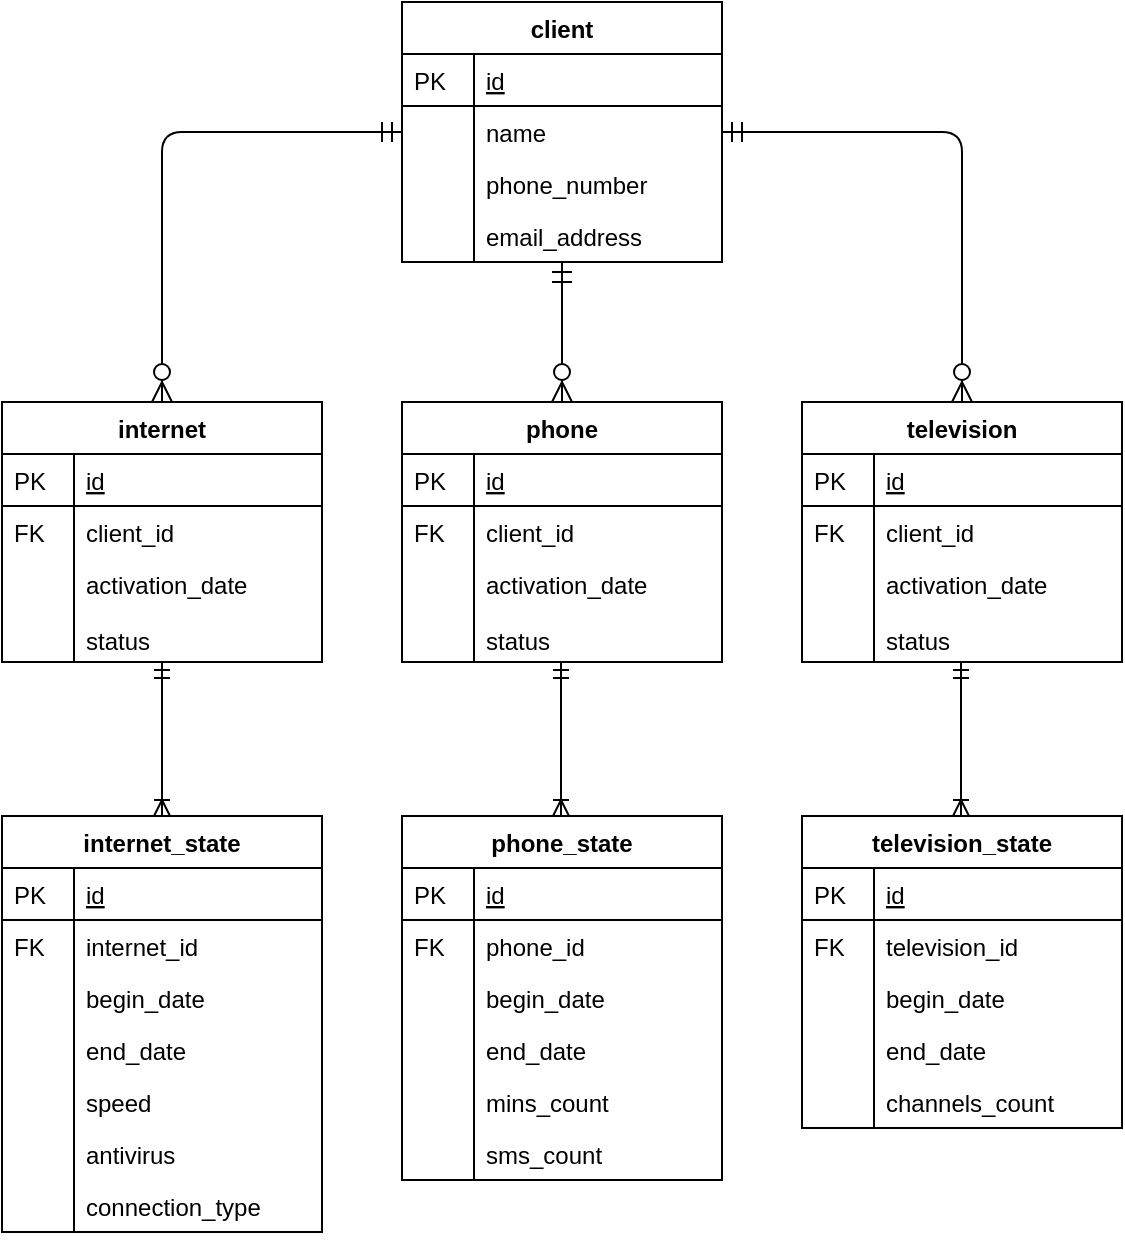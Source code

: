 <mxfile version="13.6.6" type="device"><diagram id="C5RBs43oDa-KdzZeNtuy" name="Page-1"><mxGraphModel dx="868" dy="482" grid="1" gridSize="10" guides="1" tooltips="1" connect="1" arrows="1" fold="1" page="1" pageScale="1" pageWidth="827" pageHeight="1169" math="0" shadow="0"><root><mxCell id="WIyWlLk6GJQsqaUBKTNV-0"/><mxCell id="WIyWlLk6GJQsqaUBKTNV-1" parent="WIyWlLk6GJQsqaUBKTNV-0"/><mxCell id="zkfFHV4jXpPFQw0GAbJ--63" value="" style="edgeStyle=orthogonalEdgeStyle;endArrow=ERzeroToMany;startArrow=ERmandOne;shadow=0;strokeWidth=1;endSize=8;startSize=8;" parent="WIyWlLk6GJQsqaUBKTNV-1" source="zkfFHV4jXpPFQw0GAbJ--51" target="zkfFHV4jXpPFQw0GAbJ--56" edge="1"><mxGeometry width="100" height="100" relative="1" as="geometry"><mxPoint x="268" y="496" as="sourcePoint"/><mxPoint x="110" y="380" as="targetPoint"/><Array as="points"><mxPoint x="160" y="295"/></Array></mxGeometry></mxCell><mxCell id="6e5Onj1IbxNge2mxnaVY-79" value="" style="edgeStyle=orthogonalEdgeStyle;endArrow=ERzeroToMany;startArrow=ERmandOne;shadow=0;strokeWidth=1;endSize=8;startSize=8;" parent="WIyWlLk6GJQsqaUBKTNV-1" source="zkfFHV4jXpPFQw0GAbJ--51" target="6e5Onj1IbxNge2mxnaVY-45" edge="1"><mxGeometry width="100" height="100" relative="1" as="geometry"><mxPoint x="188" y="535.034" as="sourcePoint"/><mxPoint x="368" y="274.966" as="targetPoint"/><Array as="points"/></mxGeometry></mxCell><mxCell id="6e5Onj1IbxNge2mxnaVY-80" value="" style="edgeStyle=orthogonalEdgeStyle;endArrow=ERzeroToMany;startArrow=ERmandOne;shadow=0;strokeWidth=1;endSize=8;startSize=8;" parent="WIyWlLk6GJQsqaUBKTNV-1" source="zkfFHV4jXpPFQw0GAbJ--51" target="6e5Onj1IbxNge2mxnaVY-64" edge="1"><mxGeometry width="100" height="100" relative="1" as="geometry"><mxPoint x="198" y="545.034" as="sourcePoint"/><mxPoint x="378" y="284.966" as="targetPoint"/></mxGeometry></mxCell><mxCell id="zkfFHV4jXpPFQw0GAbJ--56" value="internet" style="swimlane;fontStyle=1;childLayout=stackLayout;horizontal=1;startSize=26;horizontalStack=0;resizeParent=1;resizeLast=0;collapsible=1;marginBottom=0;rounded=0;shadow=0;strokeWidth=1;" parent="WIyWlLk6GJQsqaUBKTNV-1" vertex="1"><mxGeometry x="80" y="430" width="160" height="130" as="geometry"><mxRectangle x="260" y="80" width="160" height="26" as="alternateBounds"/></mxGeometry></mxCell><mxCell id="zkfFHV4jXpPFQw0GAbJ--57" value="id" style="shape=partialRectangle;top=0;left=0;right=0;bottom=1;align=left;verticalAlign=top;fillColor=none;spacingLeft=40;spacingRight=4;overflow=hidden;rotatable=0;points=[[0,0.5],[1,0.5]];portConstraint=eastwest;dropTarget=0;rounded=0;shadow=0;strokeWidth=1;fontStyle=4" parent="zkfFHV4jXpPFQw0GAbJ--56" vertex="1"><mxGeometry y="26" width="160" height="26" as="geometry"/></mxCell><mxCell id="zkfFHV4jXpPFQw0GAbJ--58" value="PK" style="shape=partialRectangle;top=0;left=0;bottom=0;fillColor=none;align=left;verticalAlign=top;spacingLeft=4;spacingRight=4;overflow=hidden;rotatable=0;points=[];portConstraint=eastwest;part=1;" parent="zkfFHV4jXpPFQw0GAbJ--57" vertex="1" connectable="0"><mxGeometry width="36" height="26" as="geometry"/></mxCell><mxCell id="zkfFHV4jXpPFQw0GAbJ--59" value="client_id" style="shape=partialRectangle;top=0;left=0;right=0;bottom=0;align=left;verticalAlign=top;fillColor=none;spacingLeft=40;spacingRight=4;overflow=hidden;rotatable=0;points=[[0,0.5],[1,0.5]];portConstraint=eastwest;dropTarget=0;rounded=0;shadow=0;strokeWidth=1;" parent="zkfFHV4jXpPFQw0GAbJ--56" vertex="1"><mxGeometry y="52" width="160" height="26" as="geometry"/></mxCell><mxCell id="zkfFHV4jXpPFQw0GAbJ--60" value="FK" style="shape=partialRectangle;top=0;left=0;bottom=0;fillColor=none;align=left;verticalAlign=top;spacingLeft=4;spacingRight=4;overflow=hidden;rotatable=0;points=[];portConstraint=eastwest;part=1;" parent="zkfFHV4jXpPFQw0GAbJ--59" vertex="1" connectable="0"><mxGeometry width="36" height="26" as="geometry"/></mxCell><mxCell id="zkfFHV4jXpPFQw0GAbJ--61" value="activation_date&#10;&#10;status" style="shape=partialRectangle;top=0;left=0;right=0;bottom=0;align=left;verticalAlign=top;fillColor=none;spacingLeft=40;spacingRight=4;overflow=hidden;rotatable=0;points=[[0,0.5],[1,0.5]];portConstraint=eastwest;dropTarget=0;rounded=0;shadow=0;strokeWidth=1;" parent="zkfFHV4jXpPFQw0GAbJ--56" vertex="1"><mxGeometry y="78" width="160" height="52" as="geometry"/></mxCell><mxCell id="zkfFHV4jXpPFQw0GAbJ--62" value="" style="shape=partialRectangle;top=0;left=0;bottom=0;fillColor=none;align=left;verticalAlign=top;spacingLeft=4;spacingRight=4;overflow=hidden;rotatable=0;points=[];portConstraint=eastwest;part=1;" parent="zkfFHV4jXpPFQw0GAbJ--61" vertex="1" connectable="0"><mxGeometry width="36" height="52" as="geometry"/></mxCell><mxCell id="zkfFHV4jXpPFQw0GAbJ--51" value="client" style="swimlane;fontStyle=1;childLayout=stackLayout;horizontal=1;startSize=26;horizontalStack=0;resizeParent=1;resizeLast=0;collapsible=1;marginBottom=0;rounded=0;shadow=0;strokeWidth=1;" parent="WIyWlLk6GJQsqaUBKTNV-1" vertex="1"><mxGeometry x="280" y="230" width="160" height="130" as="geometry"><mxRectangle x="160" y="120" width="160" height="26" as="alternateBounds"/></mxGeometry></mxCell><mxCell id="zkfFHV4jXpPFQw0GAbJ--52" value="id" style="shape=partialRectangle;top=0;left=0;right=0;bottom=1;align=left;verticalAlign=top;fillColor=none;spacingLeft=40;spacingRight=4;overflow=hidden;rotatable=0;points=[[0,0.5],[1,0.5]];portConstraint=eastwest;dropTarget=0;rounded=0;shadow=0;strokeWidth=1;fontStyle=4" parent="zkfFHV4jXpPFQw0GAbJ--51" vertex="1"><mxGeometry y="26" width="160" height="26" as="geometry"/></mxCell><mxCell id="zkfFHV4jXpPFQw0GAbJ--53" value="PK" style="shape=partialRectangle;top=0;left=0;bottom=0;fillColor=none;align=left;verticalAlign=top;spacingLeft=4;spacingRight=4;overflow=hidden;rotatable=0;points=[];portConstraint=eastwest;part=1;" parent="zkfFHV4jXpPFQw0GAbJ--52" vertex="1" connectable="0"><mxGeometry width="36" height="26" as="geometry"/></mxCell><mxCell id="zkfFHV4jXpPFQw0GAbJ--54" value="name" style="shape=partialRectangle;top=0;left=0;right=0;bottom=0;align=left;verticalAlign=top;fillColor=none;spacingLeft=40;spacingRight=4;overflow=hidden;rotatable=0;points=[[0,0.5],[1,0.5]];portConstraint=eastwest;dropTarget=0;rounded=0;shadow=0;strokeWidth=1;" parent="zkfFHV4jXpPFQw0GAbJ--51" vertex="1"><mxGeometry y="52" width="160" height="26" as="geometry"/></mxCell><mxCell id="zkfFHV4jXpPFQw0GAbJ--55" value="" style="shape=partialRectangle;top=0;left=0;bottom=0;fillColor=none;align=left;verticalAlign=top;spacingLeft=4;spacingRight=4;overflow=hidden;rotatable=0;points=[];portConstraint=eastwest;part=1;" parent="zkfFHV4jXpPFQw0GAbJ--54" vertex="1" connectable="0"><mxGeometry width="36" height="26" as="geometry"/></mxCell><mxCell id="6e5Onj1IbxNge2mxnaVY-33" value="phone_number" style="shape=partialRectangle;top=0;left=0;right=0;bottom=0;align=left;verticalAlign=top;fillColor=none;spacingLeft=40;spacingRight=4;overflow=hidden;rotatable=0;points=[[0,0.5],[1,0.5]];portConstraint=eastwest;dropTarget=0;rounded=0;shadow=0;strokeWidth=1;" parent="zkfFHV4jXpPFQw0GAbJ--51" vertex="1"><mxGeometry y="78" width="160" height="26" as="geometry"/></mxCell><mxCell id="6e5Onj1IbxNge2mxnaVY-34" value="" style="shape=partialRectangle;top=0;left=0;bottom=0;fillColor=none;align=left;verticalAlign=top;spacingLeft=4;spacingRight=4;overflow=hidden;rotatable=0;points=[];portConstraint=eastwest;part=1;" parent="6e5Onj1IbxNge2mxnaVY-33" vertex="1" connectable="0"><mxGeometry width="36" height="26" as="geometry"/></mxCell><mxCell id="6e5Onj1IbxNge2mxnaVY-35" value="email_address" style="shape=partialRectangle;top=0;left=0;right=0;bottom=0;align=left;verticalAlign=top;fillColor=none;spacingLeft=40;spacingRight=4;overflow=hidden;rotatable=0;points=[[0,0.5],[1,0.5]];portConstraint=eastwest;dropTarget=0;rounded=0;shadow=0;strokeWidth=1;" parent="zkfFHV4jXpPFQw0GAbJ--51" vertex="1"><mxGeometry y="104" width="160" height="26" as="geometry"/></mxCell><mxCell id="6e5Onj1IbxNge2mxnaVY-36" value="" style="shape=partialRectangle;top=0;left=0;bottom=0;fillColor=none;align=left;verticalAlign=top;spacingLeft=4;spacingRight=4;overflow=hidden;rotatable=0;points=[];portConstraint=eastwest;part=1;" parent="6e5Onj1IbxNge2mxnaVY-35" vertex="1" connectable="0"><mxGeometry width="36" height="26" as="geometry"/></mxCell><mxCell id="6e5Onj1IbxNge2mxnaVY-89" value="internet_state" style="swimlane;fontStyle=1;childLayout=stackLayout;horizontal=1;startSize=26;horizontalStack=0;resizeParent=1;resizeLast=0;collapsible=1;marginBottom=0;rounded=0;shadow=0;strokeWidth=1;" parent="WIyWlLk6GJQsqaUBKTNV-1" vertex="1"><mxGeometry x="80" y="637" width="160" height="208" as="geometry"><mxRectangle x="260" y="80" width="160" height="26" as="alternateBounds"/></mxGeometry></mxCell><mxCell id="6e5Onj1IbxNge2mxnaVY-90" value="id" style="shape=partialRectangle;top=0;left=0;right=0;bottom=1;align=left;verticalAlign=top;fillColor=none;spacingLeft=40;spacingRight=4;overflow=hidden;rotatable=0;points=[[0,0.5],[1,0.5]];portConstraint=eastwest;dropTarget=0;rounded=0;shadow=0;strokeWidth=1;fontStyle=4" parent="6e5Onj1IbxNge2mxnaVY-89" vertex="1"><mxGeometry y="26" width="160" height="26" as="geometry"/></mxCell><mxCell id="6e5Onj1IbxNge2mxnaVY-91" value="PK" style="shape=partialRectangle;top=0;left=0;bottom=0;fillColor=none;align=left;verticalAlign=top;spacingLeft=4;spacingRight=4;overflow=hidden;rotatable=0;points=[];portConstraint=eastwest;part=1;" parent="6e5Onj1IbxNge2mxnaVY-90" vertex="1" connectable="0"><mxGeometry width="36" height="26" as="geometry"/></mxCell><mxCell id="6e5Onj1IbxNge2mxnaVY-92" value="internet_id" style="shape=partialRectangle;top=0;left=0;right=0;bottom=0;align=left;verticalAlign=top;fillColor=none;spacingLeft=40;spacingRight=4;overflow=hidden;rotatable=0;points=[[0,0.5],[1,0.5]];portConstraint=eastwest;dropTarget=0;rounded=0;shadow=0;strokeWidth=1;" parent="6e5Onj1IbxNge2mxnaVY-89" vertex="1"><mxGeometry y="52" width="160" height="26" as="geometry"/></mxCell><mxCell id="6e5Onj1IbxNge2mxnaVY-93" value="FK" style="shape=partialRectangle;top=0;left=0;bottom=0;fillColor=none;align=left;verticalAlign=top;spacingLeft=4;spacingRight=4;overflow=hidden;rotatable=0;points=[];portConstraint=eastwest;part=1;" parent="6e5Onj1IbxNge2mxnaVY-92" vertex="1" connectable="0"><mxGeometry width="36" height="26" as="geometry"/></mxCell><mxCell id="6e5Onj1IbxNge2mxnaVY-94" value="begin_date" style="shape=partialRectangle;top=0;left=0;right=0;bottom=0;align=left;verticalAlign=top;fillColor=none;spacingLeft=40;spacingRight=4;overflow=hidden;rotatable=0;points=[[0,0.5],[1,0.5]];portConstraint=eastwest;dropTarget=0;rounded=0;shadow=0;strokeWidth=1;" parent="6e5Onj1IbxNge2mxnaVY-89" vertex="1"><mxGeometry y="78" width="160" height="26" as="geometry"/></mxCell><mxCell id="6e5Onj1IbxNge2mxnaVY-95" value="" style="shape=partialRectangle;top=0;left=0;bottom=0;fillColor=none;align=left;verticalAlign=top;spacingLeft=4;spacingRight=4;overflow=hidden;rotatable=0;points=[];portConstraint=eastwest;part=1;" parent="6e5Onj1IbxNge2mxnaVY-94" vertex="1" connectable="0"><mxGeometry width="36" height="26" as="geometry"/></mxCell><mxCell id="6e5Onj1IbxNge2mxnaVY-96" value="end_date" style="shape=partialRectangle;top=0;left=0;right=0;bottom=0;align=left;verticalAlign=top;fillColor=none;spacingLeft=40;spacingRight=4;overflow=hidden;rotatable=0;points=[[0,0.5],[1,0.5]];portConstraint=eastwest;dropTarget=0;rounded=0;shadow=0;strokeWidth=1;" parent="6e5Onj1IbxNge2mxnaVY-89" vertex="1"><mxGeometry y="104" width="160" height="26" as="geometry"/></mxCell><mxCell id="6e5Onj1IbxNge2mxnaVY-97" value="" style="shape=partialRectangle;top=0;left=0;bottom=0;fillColor=none;align=left;verticalAlign=top;spacingLeft=4;spacingRight=4;overflow=hidden;rotatable=0;points=[];portConstraint=eastwest;part=1;" parent="6e5Onj1IbxNge2mxnaVY-96" vertex="1" connectable="0"><mxGeometry width="36" height="26" as="geometry"/></mxCell><mxCell id="8vMChw2ugfESLe_Asrwu-4" value="speed" style="shape=partialRectangle;top=0;left=0;right=0;bottom=0;align=left;verticalAlign=top;fillColor=none;spacingLeft=40;spacingRight=4;overflow=hidden;rotatable=0;points=[[0,0.5],[1,0.5]];portConstraint=eastwest;dropTarget=0;rounded=0;shadow=0;strokeWidth=1;" parent="6e5Onj1IbxNge2mxnaVY-89" vertex="1"><mxGeometry y="130" width="160" height="26" as="geometry"/></mxCell><mxCell id="8vMChw2ugfESLe_Asrwu-5" value="" style="shape=partialRectangle;top=0;left=0;bottom=0;fillColor=none;align=left;verticalAlign=top;spacingLeft=4;spacingRight=4;overflow=hidden;rotatable=0;points=[];portConstraint=eastwest;part=1;" parent="8vMChw2ugfESLe_Asrwu-4" vertex="1" connectable="0"><mxGeometry width="36" height="26" as="geometry"/></mxCell><mxCell id="8vMChw2ugfESLe_Asrwu-6" value="antivirus" style="shape=partialRectangle;top=0;left=0;right=0;bottom=0;align=left;verticalAlign=top;fillColor=none;spacingLeft=40;spacingRight=4;overflow=hidden;rotatable=0;points=[[0,0.5],[1,0.5]];portConstraint=eastwest;dropTarget=0;rounded=0;shadow=0;strokeWidth=1;" parent="6e5Onj1IbxNge2mxnaVY-89" vertex="1"><mxGeometry y="156" width="160" height="26" as="geometry"/></mxCell><mxCell id="8vMChw2ugfESLe_Asrwu-7" value="" style="shape=partialRectangle;top=0;left=0;bottom=0;fillColor=none;align=left;verticalAlign=top;spacingLeft=4;spacingRight=4;overflow=hidden;rotatable=0;points=[];portConstraint=eastwest;part=1;" parent="8vMChw2ugfESLe_Asrwu-6" vertex="1" connectable="0"><mxGeometry width="36" height="26" as="geometry"/></mxCell><mxCell id="8vMChw2ugfESLe_Asrwu-8" value="connection_type" style="shape=partialRectangle;top=0;left=0;right=0;bottom=0;align=left;verticalAlign=top;fillColor=none;spacingLeft=40;spacingRight=4;overflow=hidden;rotatable=0;points=[[0,0.5],[1,0.5]];portConstraint=eastwest;dropTarget=0;rounded=0;shadow=0;strokeWidth=1;" parent="6e5Onj1IbxNge2mxnaVY-89" vertex="1"><mxGeometry y="182" width="160" height="26" as="geometry"/></mxCell><mxCell id="8vMChw2ugfESLe_Asrwu-9" value="" style="shape=partialRectangle;top=0;left=0;bottom=0;fillColor=none;align=left;verticalAlign=top;spacingLeft=4;spacingRight=4;overflow=hidden;rotatable=0;points=[];portConstraint=eastwest;part=1;" parent="8vMChw2ugfESLe_Asrwu-8" vertex="1" connectable="0"><mxGeometry width="36" height="26" as="geometry"/></mxCell><mxCell id="6e5Onj1IbxNge2mxnaVY-45" value="phone" style="swimlane;fontStyle=1;childLayout=stackLayout;horizontal=1;startSize=26;horizontalStack=0;resizeParent=1;resizeLast=0;collapsible=1;marginBottom=0;rounded=0;shadow=0;strokeWidth=1;" parent="WIyWlLk6GJQsqaUBKTNV-1" vertex="1"><mxGeometry x="280" y="430" width="160" height="130" as="geometry"><mxRectangle x="338" y="533" width="160" height="26" as="alternateBounds"/></mxGeometry></mxCell><mxCell id="6e5Onj1IbxNge2mxnaVY-46" value="id" style="shape=partialRectangle;top=0;left=0;right=0;bottom=1;align=left;verticalAlign=top;fillColor=none;spacingLeft=40;spacingRight=4;overflow=hidden;rotatable=0;points=[[0,0.5],[1,0.5]];portConstraint=eastwest;dropTarget=0;rounded=0;shadow=0;strokeWidth=1;fontStyle=4" parent="6e5Onj1IbxNge2mxnaVY-45" vertex="1"><mxGeometry y="26" width="160" height="26" as="geometry"/></mxCell><mxCell id="6e5Onj1IbxNge2mxnaVY-47" value="PK" style="shape=partialRectangle;top=0;left=0;bottom=0;fillColor=none;align=left;verticalAlign=top;spacingLeft=4;spacingRight=4;overflow=hidden;rotatable=0;points=[];portConstraint=eastwest;part=1;" parent="6e5Onj1IbxNge2mxnaVY-46" vertex="1" connectable="0"><mxGeometry width="36" height="26" as="geometry"/></mxCell><mxCell id="6e5Onj1IbxNge2mxnaVY-48" value="client_id" style="shape=partialRectangle;top=0;left=0;right=0;bottom=0;align=left;verticalAlign=top;fillColor=none;spacingLeft=40;spacingRight=4;overflow=hidden;rotatable=0;points=[[0,0.5],[1,0.5]];portConstraint=eastwest;dropTarget=0;rounded=0;shadow=0;strokeWidth=1;" parent="6e5Onj1IbxNge2mxnaVY-45" vertex="1"><mxGeometry y="52" width="160" height="26" as="geometry"/></mxCell><mxCell id="6e5Onj1IbxNge2mxnaVY-49" value="FK" style="shape=partialRectangle;top=0;left=0;bottom=0;fillColor=none;align=left;verticalAlign=top;spacingLeft=4;spacingRight=4;overflow=hidden;rotatable=0;points=[];portConstraint=eastwest;part=1;" parent="6e5Onj1IbxNge2mxnaVY-48" vertex="1" connectable="0"><mxGeometry width="36" height="26" as="geometry"/></mxCell><mxCell id="6e5Onj1IbxNge2mxnaVY-50" value="activation_date&#10;&#10;status" style="shape=partialRectangle;top=0;left=0;right=0;bottom=0;align=left;verticalAlign=top;fillColor=none;spacingLeft=40;spacingRight=4;overflow=hidden;rotatable=0;points=[[0,0.5],[1,0.5]];portConstraint=eastwest;dropTarget=0;rounded=0;shadow=0;strokeWidth=1;" parent="6e5Onj1IbxNge2mxnaVY-45" vertex="1"><mxGeometry y="78" width="160" height="52" as="geometry"/></mxCell><mxCell id="6e5Onj1IbxNge2mxnaVY-51" value="" style="shape=partialRectangle;top=0;left=0;bottom=0;fillColor=none;align=left;verticalAlign=top;spacingLeft=4;spacingRight=4;overflow=hidden;rotatable=0;points=[];portConstraint=eastwest;part=1;" parent="6e5Onj1IbxNge2mxnaVY-50" vertex="1" connectable="0"><mxGeometry width="36" height="52" as="geometry"/></mxCell><mxCell id="6e5Onj1IbxNge2mxnaVY-64" value="television" style="swimlane;fontStyle=1;childLayout=stackLayout;horizontal=1;startSize=26;horizontalStack=0;resizeParent=1;resizeLast=0;collapsible=1;marginBottom=0;rounded=0;shadow=0;strokeWidth=1;" parent="WIyWlLk6GJQsqaUBKTNV-1" vertex="1"><mxGeometry x="480" y="430" width="160" height="130" as="geometry"><mxRectangle x="260" y="80" width="160" height="26" as="alternateBounds"/></mxGeometry></mxCell><mxCell id="6e5Onj1IbxNge2mxnaVY-65" value="id" style="shape=partialRectangle;top=0;left=0;right=0;bottom=1;align=left;verticalAlign=top;fillColor=none;spacingLeft=40;spacingRight=4;overflow=hidden;rotatable=0;points=[[0,0.5],[1,0.5]];portConstraint=eastwest;dropTarget=0;rounded=0;shadow=0;strokeWidth=1;fontStyle=4" parent="6e5Onj1IbxNge2mxnaVY-64" vertex="1"><mxGeometry y="26" width="160" height="26" as="geometry"/></mxCell><mxCell id="6e5Onj1IbxNge2mxnaVY-66" value="PK" style="shape=partialRectangle;top=0;left=0;bottom=0;fillColor=none;align=left;verticalAlign=top;spacingLeft=4;spacingRight=4;overflow=hidden;rotatable=0;points=[];portConstraint=eastwest;part=1;" parent="6e5Onj1IbxNge2mxnaVY-65" vertex="1" connectable="0"><mxGeometry width="36" height="26" as="geometry"/></mxCell><mxCell id="6e5Onj1IbxNge2mxnaVY-67" value="client_id" style="shape=partialRectangle;top=0;left=0;right=0;bottom=0;align=left;verticalAlign=top;fillColor=none;spacingLeft=40;spacingRight=4;overflow=hidden;rotatable=0;points=[[0,0.5],[1,0.5]];portConstraint=eastwest;dropTarget=0;rounded=0;shadow=0;strokeWidth=1;" parent="6e5Onj1IbxNge2mxnaVY-64" vertex="1"><mxGeometry y="52" width="160" height="26" as="geometry"/></mxCell><mxCell id="6e5Onj1IbxNge2mxnaVY-68" value="FK" style="shape=partialRectangle;top=0;left=0;bottom=0;fillColor=none;align=left;verticalAlign=top;spacingLeft=4;spacingRight=4;overflow=hidden;rotatable=0;points=[];portConstraint=eastwest;part=1;" parent="6e5Onj1IbxNge2mxnaVY-67" vertex="1" connectable="0"><mxGeometry width="36" height="26" as="geometry"/></mxCell><mxCell id="6e5Onj1IbxNge2mxnaVY-69" value="activation_date&#10;&#10;status" style="shape=partialRectangle;top=0;left=0;right=0;bottom=0;align=left;verticalAlign=top;fillColor=none;spacingLeft=40;spacingRight=4;overflow=hidden;rotatable=0;points=[[0,0.5],[1,0.5]];portConstraint=eastwest;dropTarget=0;rounded=0;shadow=0;strokeWidth=1;" parent="6e5Onj1IbxNge2mxnaVY-64" vertex="1"><mxGeometry y="78" width="160" height="52" as="geometry"/></mxCell><mxCell id="6e5Onj1IbxNge2mxnaVY-70" value="" style="shape=partialRectangle;top=0;left=0;bottom=0;fillColor=none;align=left;verticalAlign=top;spacingLeft=4;spacingRight=4;overflow=hidden;rotatable=0;points=[];portConstraint=eastwest;part=1;" parent="6e5Onj1IbxNge2mxnaVY-69" vertex="1" connectable="0"><mxGeometry width="36" height="52" as="geometry"/></mxCell><mxCell id="6e5Onj1IbxNge2mxnaVY-106" value="phone_state" style="swimlane;fontStyle=1;childLayout=stackLayout;horizontal=1;startSize=26;horizontalStack=0;resizeParent=1;resizeLast=0;collapsible=1;marginBottom=0;rounded=0;shadow=0;strokeWidth=1;" parent="WIyWlLk6GJQsqaUBKTNV-1" vertex="1"><mxGeometry x="280" y="637" width="160" height="182" as="geometry"><mxRectangle x="260" y="80" width="160" height="26" as="alternateBounds"/></mxGeometry></mxCell><mxCell id="6e5Onj1IbxNge2mxnaVY-107" value="id" style="shape=partialRectangle;top=0;left=0;right=0;bottom=1;align=left;verticalAlign=top;fillColor=none;spacingLeft=40;spacingRight=4;overflow=hidden;rotatable=0;points=[[0,0.5],[1,0.5]];portConstraint=eastwest;dropTarget=0;rounded=0;shadow=0;strokeWidth=1;fontStyle=4" parent="6e5Onj1IbxNge2mxnaVY-106" vertex="1"><mxGeometry y="26" width="160" height="26" as="geometry"/></mxCell><mxCell id="6e5Onj1IbxNge2mxnaVY-108" value="PK" style="shape=partialRectangle;top=0;left=0;bottom=0;fillColor=none;align=left;verticalAlign=top;spacingLeft=4;spacingRight=4;overflow=hidden;rotatable=0;points=[];portConstraint=eastwest;part=1;" parent="6e5Onj1IbxNge2mxnaVY-107" vertex="1" connectable="0"><mxGeometry width="36" height="26" as="geometry"/></mxCell><mxCell id="6e5Onj1IbxNge2mxnaVY-109" value="phone_id" style="shape=partialRectangle;top=0;left=0;right=0;bottom=0;align=left;verticalAlign=top;fillColor=none;spacingLeft=40;spacingRight=4;overflow=hidden;rotatable=0;points=[[0,0.5],[1,0.5]];portConstraint=eastwest;dropTarget=0;rounded=0;shadow=0;strokeWidth=1;" parent="6e5Onj1IbxNge2mxnaVY-106" vertex="1"><mxGeometry y="52" width="160" height="26" as="geometry"/></mxCell><mxCell id="6e5Onj1IbxNge2mxnaVY-110" value="FK" style="shape=partialRectangle;top=0;left=0;bottom=0;fillColor=none;align=left;verticalAlign=top;spacingLeft=4;spacingRight=4;overflow=hidden;rotatable=0;points=[];portConstraint=eastwest;part=1;" parent="6e5Onj1IbxNge2mxnaVY-109" vertex="1" connectable="0"><mxGeometry width="36" height="26" as="geometry"/></mxCell><mxCell id="8vMChw2ugfESLe_Asrwu-10" value="begin_date" style="shape=partialRectangle;top=0;left=0;right=0;bottom=0;align=left;verticalAlign=top;fillColor=none;spacingLeft=40;spacingRight=4;overflow=hidden;rotatable=0;points=[[0,0.5],[1,0.5]];portConstraint=eastwest;dropTarget=0;rounded=0;shadow=0;strokeWidth=1;" parent="6e5Onj1IbxNge2mxnaVY-106" vertex="1"><mxGeometry y="78" width="160" height="26" as="geometry"/></mxCell><mxCell id="8vMChw2ugfESLe_Asrwu-11" value="" style="shape=partialRectangle;top=0;left=0;bottom=0;fillColor=none;align=left;verticalAlign=top;spacingLeft=4;spacingRight=4;overflow=hidden;rotatable=0;points=[];portConstraint=eastwest;part=1;" parent="8vMChw2ugfESLe_Asrwu-10" vertex="1" connectable="0"><mxGeometry width="36" height="26" as="geometry"/></mxCell><mxCell id="8vMChw2ugfESLe_Asrwu-12" value="end_date" style="shape=partialRectangle;top=0;left=0;right=0;bottom=0;align=left;verticalAlign=top;fillColor=none;spacingLeft=40;spacingRight=4;overflow=hidden;rotatable=0;points=[[0,0.5],[1,0.5]];portConstraint=eastwest;dropTarget=0;rounded=0;shadow=0;strokeWidth=1;" parent="6e5Onj1IbxNge2mxnaVY-106" vertex="1"><mxGeometry y="104" width="160" height="26" as="geometry"/></mxCell><mxCell id="8vMChw2ugfESLe_Asrwu-13" value="" style="shape=partialRectangle;top=0;left=0;bottom=0;fillColor=none;align=left;verticalAlign=top;spacingLeft=4;spacingRight=4;overflow=hidden;rotatable=0;points=[];portConstraint=eastwest;part=1;" parent="8vMChw2ugfESLe_Asrwu-12" vertex="1" connectable="0"><mxGeometry width="36" height="26" as="geometry"/></mxCell><mxCell id="8vMChw2ugfESLe_Asrwu-14" value="mins_count" style="shape=partialRectangle;top=0;left=0;right=0;bottom=0;align=left;verticalAlign=top;fillColor=none;spacingLeft=40;spacingRight=4;overflow=hidden;rotatable=0;points=[[0,0.5],[1,0.5]];portConstraint=eastwest;dropTarget=0;rounded=0;shadow=0;strokeWidth=1;" parent="6e5Onj1IbxNge2mxnaVY-106" vertex="1"><mxGeometry y="130" width="160" height="26" as="geometry"/></mxCell><mxCell id="8vMChw2ugfESLe_Asrwu-15" value="" style="shape=partialRectangle;top=0;left=0;bottom=0;fillColor=none;align=left;verticalAlign=top;spacingLeft=4;spacingRight=4;overflow=hidden;rotatable=0;points=[];portConstraint=eastwest;part=1;" parent="8vMChw2ugfESLe_Asrwu-14" vertex="1" connectable="0"><mxGeometry width="36" height="26" as="geometry"/></mxCell><mxCell id="6e5Onj1IbxNge2mxnaVY-113" value="sms_count" style="shape=partialRectangle;top=0;left=0;right=0;bottom=0;align=left;verticalAlign=top;fillColor=none;spacingLeft=40;spacingRight=4;overflow=hidden;rotatable=0;points=[[0,0.5],[1,0.5]];portConstraint=eastwest;dropTarget=0;rounded=0;shadow=0;strokeWidth=1;" parent="6e5Onj1IbxNge2mxnaVY-106" vertex="1"><mxGeometry y="156" width="160" height="26" as="geometry"/></mxCell><mxCell id="6e5Onj1IbxNge2mxnaVY-114" value="" style="shape=partialRectangle;top=0;left=0;bottom=0;fillColor=none;align=left;verticalAlign=top;spacingLeft=4;spacingRight=4;overflow=hidden;rotatable=0;points=[];portConstraint=eastwest;part=1;" parent="6e5Onj1IbxNge2mxnaVY-113" vertex="1" connectable="0"><mxGeometry width="36" height="26" as="geometry"/></mxCell><mxCell id="6e5Onj1IbxNge2mxnaVY-115" value="television_state" style="swimlane;fontStyle=1;childLayout=stackLayout;horizontal=1;startSize=26;horizontalStack=0;resizeParent=1;resizeLast=0;collapsible=1;marginBottom=0;rounded=0;shadow=0;strokeWidth=1;" parent="WIyWlLk6GJQsqaUBKTNV-1" vertex="1"><mxGeometry x="480" y="637" width="160" height="156" as="geometry"><mxRectangle x="260" y="80" width="160" height="26" as="alternateBounds"/></mxGeometry></mxCell><mxCell id="6e5Onj1IbxNge2mxnaVY-116" value="id" style="shape=partialRectangle;top=0;left=0;right=0;bottom=1;align=left;verticalAlign=top;fillColor=none;spacingLeft=40;spacingRight=4;overflow=hidden;rotatable=0;points=[[0,0.5],[1,0.5]];portConstraint=eastwest;dropTarget=0;rounded=0;shadow=0;strokeWidth=1;fontStyle=4" parent="6e5Onj1IbxNge2mxnaVY-115" vertex="1"><mxGeometry y="26" width="160" height="26" as="geometry"/></mxCell><mxCell id="6e5Onj1IbxNge2mxnaVY-117" value="PK" style="shape=partialRectangle;top=0;left=0;bottom=0;fillColor=none;align=left;verticalAlign=top;spacingLeft=4;spacingRight=4;overflow=hidden;rotatable=0;points=[];portConstraint=eastwest;part=1;" parent="6e5Onj1IbxNge2mxnaVY-116" vertex="1" connectable="0"><mxGeometry width="36" height="26" as="geometry"/></mxCell><mxCell id="6e5Onj1IbxNge2mxnaVY-118" value="television_id" style="shape=partialRectangle;top=0;left=0;right=0;bottom=0;align=left;verticalAlign=top;fillColor=none;spacingLeft=40;spacingRight=4;overflow=hidden;rotatable=0;points=[[0,0.5],[1,0.5]];portConstraint=eastwest;dropTarget=0;rounded=0;shadow=0;strokeWidth=1;" parent="6e5Onj1IbxNge2mxnaVY-115" vertex="1"><mxGeometry y="52" width="160" height="26" as="geometry"/></mxCell><mxCell id="6e5Onj1IbxNge2mxnaVY-119" value="FK" style="shape=partialRectangle;top=0;left=0;bottom=0;fillColor=none;align=left;verticalAlign=top;spacingLeft=4;spacingRight=4;overflow=hidden;rotatable=0;points=[];portConstraint=eastwest;part=1;" parent="6e5Onj1IbxNge2mxnaVY-118" vertex="1" connectable="0"><mxGeometry width="36" height="26" as="geometry"/></mxCell><mxCell id="6e5Onj1IbxNge2mxnaVY-120" value="begin_date" style="shape=partialRectangle;top=0;left=0;right=0;bottom=0;align=left;verticalAlign=top;fillColor=none;spacingLeft=40;spacingRight=4;overflow=hidden;rotatable=0;points=[[0,0.5],[1,0.5]];portConstraint=eastwest;dropTarget=0;rounded=0;shadow=0;strokeWidth=1;" parent="6e5Onj1IbxNge2mxnaVY-115" vertex="1"><mxGeometry y="78" width="160" height="26" as="geometry"/></mxCell><mxCell id="6e5Onj1IbxNge2mxnaVY-121" value="" style="shape=partialRectangle;top=0;left=0;bottom=0;fillColor=none;align=left;verticalAlign=top;spacingLeft=4;spacingRight=4;overflow=hidden;rotatable=0;points=[];portConstraint=eastwest;part=1;" parent="6e5Onj1IbxNge2mxnaVY-120" vertex="1" connectable="0"><mxGeometry width="36" height="26" as="geometry"/></mxCell><mxCell id="6e5Onj1IbxNge2mxnaVY-122" value="end_date" style="shape=partialRectangle;top=0;left=0;right=0;bottom=0;align=left;verticalAlign=top;fillColor=none;spacingLeft=40;spacingRight=4;overflow=hidden;rotatable=0;points=[[0,0.5],[1,0.5]];portConstraint=eastwest;dropTarget=0;rounded=0;shadow=0;strokeWidth=1;" parent="6e5Onj1IbxNge2mxnaVY-115" vertex="1"><mxGeometry y="104" width="160" height="26" as="geometry"/></mxCell><mxCell id="6e5Onj1IbxNge2mxnaVY-123" value="" style="shape=partialRectangle;top=0;left=0;bottom=0;fillColor=none;align=left;verticalAlign=top;spacingLeft=4;spacingRight=4;overflow=hidden;rotatable=0;points=[];portConstraint=eastwest;part=1;" parent="6e5Onj1IbxNge2mxnaVY-122" vertex="1" connectable="0"><mxGeometry width="36" height="26" as="geometry"/></mxCell><mxCell id="8vMChw2ugfESLe_Asrwu-18" value="channels_count" style="shape=partialRectangle;top=0;left=0;right=0;bottom=0;align=left;verticalAlign=top;fillColor=none;spacingLeft=40;spacingRight=4;overflow=hidden;rotatable=0;points=[[0,0.5],[1,0.5]];portConstraint=eastwest;dropTarget=0;rounded=0;shadow=0;strokeWidth=1;" parent="6e5Onj1IbxNge2mxnaVY-115" vertex="1"><mxGeometry y="130" width="160" height="26" as="geometry"/></mxCell><mxCell id="8vMChw2ugfESLe_Asrwu-19" value="" style="shape=partialRectangle;top=0;left=0;bottom=0;fillColor=none;align=left;verticalAlign=top;spacingLeft=4;spacingRight=4;overflow=hidden;rotatable=0;points=[];portConstraint=eastwest;part=1;" parent="8vMChw2ugfESLe_Asrwu-18" vertex="1" connectable="0"><mxGeometry width="36" height="26" as="geometry"/></mxCell><mxCell id="npq4YbkamcxPBMiVy4de-9" value="" style="fontSize=12;html=1;endArrow=ERoneToMany;startArrow=ERmandOne;strokeColor=#000000;" edge="1" parent="WIyWlLk6GJQsqaUBKTNV-1" source="zkfFHV4jXpPFQw0GAbJ--56" target="6e5Onj1IbxNge2mxnaVY-89"><mxGeometry width="100" height="100" relative="1" as="geometry"><mxPoint x="240" y="590" as="sourcePoint"/><mxPoint x="790" y="550" as="targetPoint"/></mxGeometry></mxCell><mxCell id="npq4YbkamcxPBMiVy4de-10" value="" style="fontSize=12;html=1;endArrow=ERoneToMany;startArrow=ERmandOne;strokeColor=#000000;" edge="1" parent="WIyWlLk6GJQsqaUBKTNV-1"><mxGeometry width="100" height="100" relative="1" as="geometry"><mxPoint x="359.5" y="560" as="sourcePoint"/><mxPoint x="359.5" y="637" as="targetPoint"/></mxGeometry></mxCell><mxCell id="npq4YbkamcxPBMiVy4de-11" value="" style="fontSize=12;html=1;endArrow=ERoneToMany;startArrow=ERmandOne;strokeColor=#000000;" edge="1" parent="WIyWlLk6GJQsqaUBKTNV-1"><mxGeometry width="100" height="100" relative="1" as="geometry"><mxPoint x="559.5" y="560" as="sourcePoint"/><mxPoint x="559.5" y="637" as="targetPoint"/></mxGeometry></mxCell></root></mxGraphModel></diagram></mxfile>
